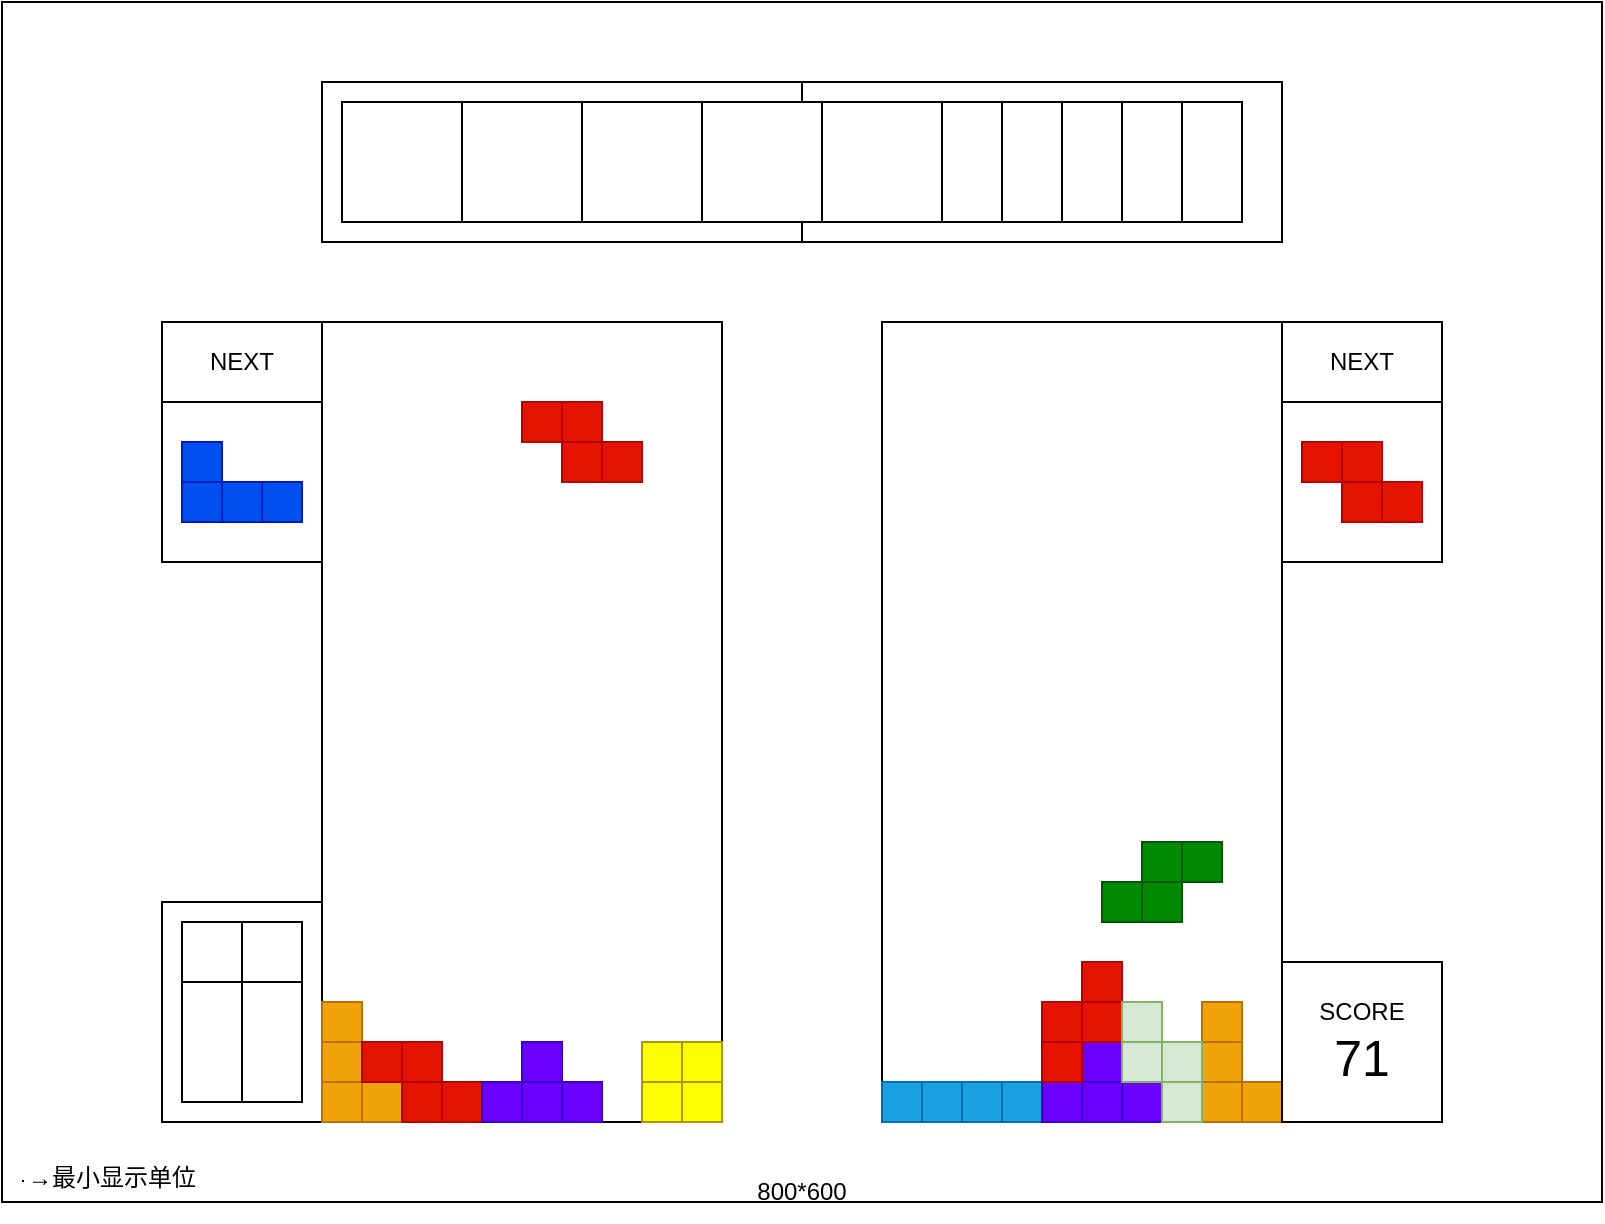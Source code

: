 <mxfile version="20.6.0" type="github">
  <diagram id="5oXw0mRgHBzclAZyAbjB" name="第 1 页">
    <mxGraphModel dx="537" dy="282" grid="1" gridSize="10" guides="1" tooltips="1" connect="1" arrows="1" fold="1" page="0" pageScale="1" pageWidth="827" pageHeight="1169" math="0" shadow="0">
      <root>
        <mxCell id="0" />
        <mxCell id="1" parent="0" />
        <mxCell id="F8sjzibDddwQlHmZez1S-1" value="" style="rounded=0;whiteSpace=wrap;html=1;fillColor=none;movable=0;resizable=0;rotatable=0;deletable=0;editable=0;connectable=0;" parent="1" vertex="1">
          <mxGeometry y="160" width="800" height="600" as="geometry" />
        </mxCell>
        <mxCell id="F8sjzibDddwQlHmZez1S-2" value="" style="rounded=0;whiteSpace=wrap;html=1;fillColor=none;movable=0;resizable=0;rotatable=0;deletable=0;editable=0;connectable=0;" parent="1" vertex="1">
          <mxGeometry x="440" y="320" width="200" height="400" as="geometry" />
        </mxCell>
        <mxCell id="F8sjzibDddwQlHmZez1S-3" value="" style="rounded=0;whiteSpace=wrap;html=1;fillColor=none;movable=0;resizable=0;rotatable=0;deletable=0;editable=0;connectable=0;" parent="1" vertex="1">
          <mxGeometry x="160" y="320" width="200" height="400" as="geometry" />
        </mxCell>
        <mxCell id="F8sjzibDddwQlHmZez1S-8" value="800*600" style="text;html=1;strokeColor=none;fillColor=none;align=center;verticalAlign=middle;whiteSpace=wrap;rounded=0;" parent="1" vertex="1">
          <mxGeometry x="370" y="740" width="60" height="30" as="geometry" />
        </mxCell>
        <mxCell id="F8sjzibDddwQlHmZez1S-10" value="SCORE&lt;br&gt;&lt;font style=&quot;font-size: 25px;&quot;&gt;69&lt;/font&gt;" style="rounded=0;whiteSpace=wrap;html=1;fillColor=none;movable=1;resizable=1;rotatable=1;deletable=1;editable=1;connectable=1;" parent="1" vertex="1">
          <mxGeometry x="80" y="610" width="80" height="110" as="geometry" />
        </mxCell>
        <mxCell id="F8sjzibDddwQlHmZez1S-11" value="NEXT" style="rounded=0;whiteSpace=wrap;html=1;fillColor=none;movable=0;resizable=0;rotatable=0;deletable=0;editable=0;connectable=0;" parent="1" vertex="1">
          <mxGeometry x="80" y="320" width="80" height="40" as="geometry" />
        </mxCell>
        <mxCell id="F8sjzibDddwQlHmZez1S-12" value="NEXT" style="rounded=0;whiteSpace=wrap;html=1;fillColor=none;movable=0;resizable=0;rotatable=0;deletable=0;editable=0;connectable=0;" parent="1" vertex="1">
          <mxGeometry x="640" y="320" width="80" height="40" as="geometry" />
        </mxCell>
        <mxCell id="F8sjzibDddwQlHmZez1S-13" value="TIME REMAINING&lt;br&gt;&lt;font style=&quot;font-size: 25px;&quot;&gt;03:25&lt;/font&gt;" style="rounded=0;whiteSpace=wrap;html=1;fillColor=none;movable=1;resizable=1;rotatable=1;deletable=1;editable=1;connectable=1;" parent="1" vertex="1">
          <mxGeometry x="160" y="200" width="240" height="80" as="geometry" />
        </mxCell>
        <mxCell id="F8sjzibDddwQlHmZez1S-14" value="" style="rounded=0;whiteSpace=wrap;html=1;fillColor=none;movable=1;resizable=1;rotatable=1;deletable=1;editable=1;connectable=1;" parent="1" vertex="1">
          <mxGeometry x="640" y="360" width="80" height="80" as="geometry" />
        </mxCell>
        <mxCell id="F8sjzibDddwQlHmZez1S-15" value="" style="rounded=0;whiteSpace=wrap;html=1;fillColor=none;movable=1;resizable=1;rotatable=1;deletable=1;editable=1;connectable=1;" parent="1" vertex="1">
          <mxGeometry x="80" y="360" width="80" height="80" as="geometry" />
        </mxCell>
        <mxCell id="F8sjzibDddwQlHmZez1S-34" value="" style="group" parent="1" vertex="1" connectable="0">
          <mxGeometry x="160" y="660" width="40" height="60" as="geometry" />
        </mxCell>
        <mxCell id="F8sjzibDddwQlHmZez1S-16" value="" style="rounded=0;whiteSpace=wrap;html=1;fillColor=#f0a30a;strokeColor=#BD7000;fontColor=#000000;" parent="F8sjzibDddwQlHmZez1S-34" vertex="1">
          <mxGeometry y="40" width="20" height="20" as="geometry" />
        </mxCell>
        <mxCell id="F8sjzibDddwQlHmZez1S-17" value="" style="rounded=0;whiteSpace=wrap;html=1;fillColor=#f0a30a;strokeColor=#BD7000;fontColor=#000000;" parent="F8sjzibDddwQlHmZez1S-34" vertex="1">
          <mxGeometry x="20" y="40" width="20" height="20" as="geometry" />
        </mxCell>
        <mxCell id="F8sjzibDddwQlHmZez1S-30" value="" style="rounded=0;whiteSpace=wrap;html=1;fillColor=#f0a30a;strokeColor=#BD7000;fontColor=#000000;" parent="F8sjzibDddwQlHmZez1S-34" vertex="1">
          <mxGeometry y="20" width="20" height="20" as="geometry" />
        </mxCell>
        <mxCell id="F8sjzibDddwQlHmZez1S-31" value="" style="rounded=0;whiteSpace=wrap;html=1;fillColor=#f0a30a;strokeColor=#BD7000;fontColor=#000000;" parent="F8sjzibDddwQlHmZez1S-34" vertex="1">
          <mxGeometry width="20" height="20" as="geometry" />
        </mxCell>
        <mxCell id="F8sjzibDddwQlHmZez1S-35" value="" style="group" parent="1" vertex="1" connectable="0">
          <mxGeometry x="180" y="680" width="60" height="40" as="geometry" />
        </mxCell>
        <mxCell id="F8sjzibDddwQlHmZez1S-18" value="" style="rounded=0;whiteSpace=wrap;html=1;fillColor=#e51400;strokeColor=#B20000;fontColor=#ffffff;" parent="F8sjzibDddwQlHmZez1S-35" vertex="1">
          <mxGeometry x="20" y="20" width="20" height="20" as="geometry" />
        </mxCell>
        <mxCell id="F8sjzibDddwQlHmZez1S-19" value="" style="rounded=0;whiteSpace=wrap;html=1;fillColor=#e51400;strokeColor=#B20000;fontColor=#ffffff;" parent="F8sjzibDddwQlHmZez1S-35" vertex="1">
          <mxGeometry x="40" y="20" width="20" height="20" as="geometry" />
        </mxCell>
        <mxCell id="F8sjzibDddwQlHmZez1S-32" value="" style="rounded=0;whiteSpace=wrap;html=1;fillColor=#e51400;strokeColor=#B20000;fontColor=#ffffff;" parent="F8sjzibDddwQlHmZez1S-35" vertex="1">
          <mxGeometry x="20" width="20" height="20" as="geometry" />
        </mxCell>
        <mxCell id="F8sjzibDddwQlHmZez1S-33" value="" style="rounded=0;whiteSpace=wrap;html=1;fillColor=#e51400;strokeColor=#B20000;fontColor=#ffffff;" parent="F8sjzibDddwQlHmZez1S-35" vertex="1">
          <mxGeometry width="20" height="20" as="geometry" />
        </mxCell>
        <mxCell id="F8sjzibDddwQlHmZez1S-36" value="" style="group" parent="1" vertex="1" connectable="0">
          <mxGeometry x="240" y="680" width="60" height="40" as="geometry" />
        </mxCell>
        <mxCell id="F8sjzibDddwQlHmZez1S-20" value="" style="rounded=0;whiteSpace=wrap;html=1;fillColor=#6a00ff;strokeColor=#3700CC;fontColor=#ffffff;" parent="F8sjzibDddwQlHmZez1S-36" vertex="1">
          <mxGeometry y="20" width="20" height="20" as="geometry" />
        </mxCell>
        <mxCell id="F8sjzibDddwQlHmZez1S-21" value="" style="rounded=0;whiteSpace=wrap;html=1;fillColor=#6a00ff;strokeColor=#3700CC;fontColor=#ffffff;" parent="F8sjzibDddwQlHmZez1S-36" vertex="1">
          <mxGeometry x="20" y="20" width="20" height="20" as="geometry" />
        </mxCell>
        <mxCell id="F8sjzibDddwQlHmZez1S-22" value="" style="rounded=0;whiteSpace=wrap;html=1;fillColor=#6a00ff;strokeColor=#3700CC;fontColor=#ffffff;" parent="F8sjzibDddwQlHmZez1S-36" vertex="1">
          <mxGeometry x="40" y="20" width="20" height="20" as="geometry" />
        </mxCell>
        <mxCell id="F8sjzibDddwQlHmZez1S-29" value="" style="rounded=0;whiteSpace=wrap;html=1;fillColor=#6a00ff;strokeColor=#3700CC;fontColor=#ffffff;" parent="F8sjzibDddwQlHmZez1S-36" vertex="1">
          <mxGeometry x="20" width="20" height="20" as="geometry" />
        </mxCell>
        <mxCell id="F8sjzibDddwQlHmZez1S-37" value="" style="group" parent="1" vertex="1" connectable="0">
          <mxGeometry x="320" y="680" width="40" height="40" as="geometry" />
        </mxCell>
        <mxCell id="F8sjzibDddwQlHmZez1S-23" value="" style="rounded=0;whiteSpace=wrap;html=1;fillColor=#FFFF00;strokeColor=#B09500;fontColor=#000000;" parent="F8sjzibDddwQlHmZez1S-37" vertex="1">
          <mxGeometry x="20" y="20" width="20" height="20" as="geometry" />
        </mxCell>
        <mxCell id="F8sjzibDddwQlHmZez1S-26" value="" style="rounded=0;whiteSpace=wrap;html=1;fillColor=#FFFF00;strokeColor=#B09500;fontColor=#000000;" parent="F8sjzibDddwQlHmZez1S-37" vertex="1">
          <mxGeometry y="20" width="20" height="20" as="geometry" />
        </mxCell>
        <mxCell id="F8sjzibDddwQlHmZez1S-27" value="" style="rounded=0;whiteSpace=wrap;html=1;fillColor=#FFFF00;strokeColor=#B09500;fontColor=#000000;" parent="F8sjzibDddwQlHmZez1S-37" vertex="1">
          <mxGeometry x="20" width="20" height="20" as="geometry" />
        </mxCell>
        <mxCell id="F8sjzibDddwQlHmZez1S-28" value="" style="rounded=0;whiteSpace=wrap;html=1;fillColor=#FFFF00;strokeColor=#B09500;fontColor=#000000;" parent="F8sjzibDddwQlHmZez1S-37" vertex="1">
          <mxGeometry width="20" height="20" as="geometry" />
        </mxCell>
        <mxCell id="F8sjzibDddwQlHmZez1S-38" value="" style="group;rotation=-90;" parent="1" vertex="1" connectable="0">
          <mxGeometry x="100" y="370" width="40" height="60" as="geometry" />
        </mxCell>
        <mxCell id="F8sjzibDddwQlHmZez1S-39" value="" style="rounded=0;whiteSpace=wrap;html=1;fillColor=#0050ef;strokeColor=#001DBC;fontColor=#ffffff;rotation=-90;" parent="F8sjzibDddwQlHmZez1S-38" vertex="1">
          <mxGeometry x="30" y="30" width="20" height="20" as="geometry" />
        </mxCell>
        <mxCell id="F8sjzibDddwQlHmZez1S-40" value="" style="rounded=0;whiteSpace=wrap;html=1;fillColor=#0050ef;strokeColor=#001DBC;fontColor=#ffffff;rotation=-90;" parent="F8sjzibDddwQlHmZez1S-38" vertex="1">
          <mxGeometry x="-10" y="10" width="20" height="20" as="geometry" />
        </mxCell>
        <mxCell id="F8sjzibDddwQlHmZez1S-41" value="" style="rounded=0;whiteSpace=wrap;html=1;fillColor=#0050ef;strokeColor=#001DBC;fontColor=#ffffff;rotation=-90;" parent="F8sjzibDddwQlHmZez1S-38" vertex="1">
          <mxGeometry x="10" y="30" width="20" height="20" as="geometry" />
        </mxCell>
        <mxCell id="F8sjzibDddwQlHmZez1S-42" value="" style="rounded=0;whiteSpace=wrap;html=1;fillColor=#0050ef;strokeColor=#001DBC;fontColor=#ffffff;rotation=-90;" parent="F8sjzibDddwQlHmZez1S-38" vertex="1">
          <mxGeometry x="-10" y="30" width="20" height="20" as="geometry" />
        </mxCell>
        <mxCell id="F8sjzibDddwQlHmZez1S-53" value="" style="group" parent="1" vertex="1" connectable="0">
          <mxGeometry x="440" y="700" width="80" height="20" as="geometry" />
        </mxCell>
        <mxCell id="F8sjzibDddwQlHmZez1S-51" value="" style="rounded=0;whiteSpace=wrap;html=1;fillColor=#1ba1e2;strokeColor=#006EAF;fontColor=#ffffff;" parent="F8sjzibDddwQlHmZez1S-53" vertex="1">
          <mxGeometry x="40" width="20" height="20" as="geometry" />
        </mxCell>
        <mxCell id="F8sjzibDddwQlHmZez1S-52" value="" style="rounded=0;whiteSpace=wrap;html=1;fillColor=#1ba1e2;strokeColor=#006EAF;fontColor=#ffffff;" parent="F8sjzibDddwQlHmZez1S-53" vertex="1">
          <mxGeometry x="60" width="20" height="20" as="geometry" />
        </mxCell>
        <mxCell id="F8sjzibDddwQlHmZez1S-49" value="" style="rounded=0;whiteSpace=wrap;html=1;fillColor=#1ba1e2;strokeColor=#006EAF;fontColor=#ffffff;" parent="F8sjzibDddwQlHmZez1S-53" vertex="1">
          <mxGeometry x="20" width="20" height="20" as="geometry" />
        </mxCell>
        <mxCell id="F8sjzibDddwQlHmZez1S-50" value="" style="rounded=0;whiteSpace=wrap;html=1;fillColor=#1ba1e2;strokeColor=#006EAF;fontColor=#ffffff;" parent="F8sjzibDddwQlHmZez1S-53" vertex="1">
          <mxGeometry width="20" height="20" as="geometry" />
        </mxCell>
        <mxCell id="F8sjzibDddwQlHmZez1S-58" value="" style="group" parent="1" vertex="1" connectable="0">
          <mxGeometry x="520" y="680" width="60" height="40" as="geometry" />
        </mxCell>
        <mxCell id="F8sjzibDddwQlHmZez1S-59" value="" style="rounded=0;whiteSpace=wrap;html=1;fillColor=#6a00ff;strokeColor=#3700CC;fontColor=#ffffff;" parent="F8sjzibDddwQlHmZez1S-58" vertex="1">
          <mxGeometry y="20" width="20" height="20" as="geometry" />
        </mxCell>
        <mxCell id="F8sjzibDddwQlHmZez1S-60" value="" style="rounded=0;whiteSpace=wrap;html=1;fillColor=#6a00ff;strokeColor=#3700CC;fontColor=#ffffff;" parent="F8sjzibDddwQlHmZez1S-58" vertex="1">
          <mxGeometry x="20" y="20" width="20" height="20" as="geometry" />
        </mxCell>
        <mxCell id="F8sjzibDddwQlHmZez1S-61" value="" style="rounded=0;whiteSpace=wrap;html=1;fillColor=#6a00ff;strokeColor=#3700CC;fontColor=#ffffff;" parent="F8sjzibDddwQlHmZez1S-58" vertex="1">
          <mxGeometry x="40" y="20" width="20" height="20" as="geometry" />
        </mxCell>
        <mxCell id="F8sjzibDddwQlHmZez1S-62" value="" style="rounded=0;whiteSpace=wrap;html=1;fillColor=#6a00ff;strokeColor=#3700CC;fontColor=#ffffff;" parent="F8sjzibDddwQlHmZez1S-58" vertex="1">
          <mxGeometry x="20" width="20" height="20" as="geometry" />
        </mxCell>
        <mxCell id="F8sjzibDddwQlHmZez1S-63" value="" style="group;rotation=90;" parent="1" vertex="1" connectable="0">
          <mxGeometry x="510" y="650" width="60" height="40" as="geometry" />
        </mxCell>
        <mxCell id="F8sjzibDddwQlHmZez1S-64" value="" style="rounded=0;whiteSpace=wrap;html=1;fillColor=#e51400;strokeColor=#B20000;fontColor=#ffffff;rotation=90;" parent="F8sjzibDddwQlHmZez1S-63" vertex="1">
          <mxGeometry x="10" y="10" width="20" height="20" as="geometry" />
        </mxCell>
        <mxCell id="F8sjzibDddwQlHmZez1S-65" value="" style="rounded=0;whiteSpace=wrap;html=1;fillColor=#e51400;strokeColor=#B20000;fontColor=#ffffff;rotation=90;" parent="F8sjzibDddwQlHmZez1S-63" vertex="1">
          <mxGeometry x="10" y="30" width="20" height="20" as="geometry" />
        </mxCell>
        <mxCell id="F8sjzibDddwQlHmZez1S-66" value="" style="rounded=0;whiteSpace=wrap;html=1;fillColor=#e51400;strokeColor=#B20000;fontColor=#ffffff;rotation=90;" parent="F8sjzibDddwQlHmZez1S-63" vertex="1">
          <mxGeometry x="30" y="10" width="20" height="20" as="geometry" />
        </mxCell>
        <mxCell id="F8sjzibDddwQlHmZez1S-67" value="" style="rounded=0;whiteSpace=wrap;html=1;fillColor=#e51400;strokeColor=#B20000;fontColor=#ffffff;rotation=90;" parent="F8sjzibDddwQlHmZez1S-63" vertex="1">
          <mxGeometry x="30" y="-10" width="20" height="20" as="geometry" />
        </mxCell>
        <mxCell id="F8sjzibDddwQlHmZez1S-68" value="" style="group" parent="1" vertex="1" connectable="0">
          <mxGeometry x="600" y="660" width="40" height="60" as="geometry" />
        </mxCell>
        <mxCell id="F8sjzibDddwQlHmZez1S-69" value="" style="rounded=0;whiteSpace=wrap;html=1;fillColor=#f0a30a;strokeColor=#BD7000;fontColor=#000000;" parent="F8sjzibDddwQlHmZez1S-68" vertex="1">
          <mxGeometry y="40" width="20" height="20" as="geometry" />
        </mxCell>
        <mxCell id="F8sjzibDddwQlHmZez1S-70" value="" style="rounded=0;whiteSpace=wrap;html=1;fillColor=#f0a30a;strokeColor=#BD7000;fontColor=#000000;" parent="F8sjzibDddwQlHmZez1S-68" vertex="1">
          <mxGeometry x="20" y="40" width="20" height="20" as="geometry" />
        </mxCell>
        <mxCell id="F8sjzibDddwQlHmZez1S-71" value="" style="rounded=0;whiteSpace=wrap;html=1;fillColor=#f0a30a;strokeColor=#BD7000;fontColor=#000000;" parent="F8sjzibDddwQlHmZez1S-68" vertex="1">
          <mxGeometry y="20" width="20" height="20" as="geometry" />
        </mxCell>
        <mxCell id="F8sjzibDddwQlHmZez1S-72" value="" style="rounded=0;whiteSpace=wrap;html=1;fillColor=#f0a30a;strokeColor=#BD7000;fontColor=#000000;" parent="F8sjzibDddwQlHmZez1S-68" vertex="1">
          <mxGeometry width="20" height="20" as="geometry" />
        </mxCell>
        <mxCell id="F8sjzibDddwQlHmZez1S-73" value="" style="group;rotation=-180;" parent="1" vertex="1" connectable="0">
          <mxGeometry x="550" y="580" width="60" height="40" as="geometry" />
        </mxCell>
        <mxCell id="F8sjzibDddwQlHmZez1S-74" value="" style="rounded=0;whiteSpace=wrap;html=1;fillColor=#008a00;strokeColor=#005700;fontColor=#ffffff;rotation=-180;" parent="F8sjzibDddwQlHmZez1S-73" vertex="1">
          <mxGeometry x="20" width="20" height="20" as="geometry" />
        </mxCell>
        <mxCell id="F8sjzibDddwQlHmZez1S-75" value="" style="rounded=0;whiteSpace=wrap;html=1;fillColor=#008a00;strokeColor=#005700;fontColor=#ffffff;rotation=-180;" parent="F8sjzibDddwQlHmZez1S-73" vertex="1">
          <mxGeometry x="40" width="20" height="20" as="geometry" />
        </mxCell>
        <mxCell id="F8sjzibDddwQlHmZez1S-76" value="" style="rounded=0;whiteSpace=wrap;html=1;fillColor=#008a00;strokeColor=#005700;fontColor=#ffffff;rotation=-180;" parent="F8sjzibDddwQlHmZez1S-73" vertex="1">
          <mxGeometry x="20" y="20" width="20" height="20" as="geometry" />
        </mxCell>
        <mxCell id="F8sjzibDddwQlHmZez1S-77" value="" style="rounded=0;whiteSpace=wrap;html=1;fillColor=#008a00;strokeColor=#005700;fontColor=#ffffff;rotation=-180;" parent="F8sjzibDddwQlHmZez1S-73" vertex="1">
          <mxGeometry y="20" width="20" height="20" as="geometry" />
        </mxCell>
        <mxCell id="F8sjzibDddwQlHmZez1S-89" value="SCORE&lt;br&gt;&lt;span style=&quot;font-size: 25px;&quot;&gt;71&lt;/span&gt;" style="rounded=0;whiteSpace=wrap;html=1;fillColor=none;movable=0;resizable=0;rotatable=0;deletable=0;editable=0;connectable=0;" parent="1" vertex="1">
          <mxGeometry x="640" y="640" width="80" height="80" as="geometry" />
        </mxCell>
        <mxCell id="F8sjzibDddwQlHmZez1S-100" value="&lt;font style=&quot;font-size: 25px;&quot;&gt;P2 IS WINNER!&lt;/font&gt;" style="rounded=0;whiteSpace=wrap;html=1;fillColor=none;movable=1;resizable=1;rotatable=1;deletable=1;editable=1;connectable=1;" parent="1" vertex="1">
          <mxGeometry x="400" y="200" width="240" height="80" as="geometry" />
        </mxCell>
        <mxCell id="F8sjzibDddwQlHmZez1S-101" value="OR" style="text;html=1;strokeColor=none;fillColor=none;align=center;verticalAlign=middle;whiteSpace=wrap;rounded=0;" parent="1" vertex="1">
          <mxGeometry x="370" y="225" width="60" height="30" as="geometry" />
        </mxCell>
        <mxCell id="F8sjzibDddwQlHmZez1S-102" value="" style="group" parent="1" vertex="1" connectable="0">
          <mxGeometry x="260" y="360" width="60" height="40" as="geometry" />
        </mxCell>
        <mxCell id="F8sjzibDddwQlHmZez1S-103" value="" style="rounded=0;whiteSpace=wrap;html=1;fillColor=#e51400;strokeColor=#B20000;fontColor=#ffffff;" parent="F8sjzibDddwQlHmZez1S-102" vertex="1">
          <mxGeometry x="20" y="20" width="20" height="20" as="geometry" />
        </mxCell>
        <mxCell id="F8sjzibDddwQlHmZez1S-104" value="" style="rounded=0;whiteSpace=wrap;html=1;fillColor=#e51400;strokeColor=#B20000;fontColor=#ffffff;" parent="F8sjzibDddwQlHmZez1S-102" vertex="1">
          <mxGeometry x="40" y="20" width="20" height="20" as="geometry" />
        </mxCell>
        <mxCell id="F8sjzibDddwQlHmZez1S-105" value="" style="rounded=0;whiteSpace=wrap;html=1;fillColor=#e51400;strokeColor=#B20000;fontColor=#ffffff;" parent="F8sjzibDddwQlHmZez1S-102" vertex="1">
          <mxGeometry x="20" width="20" height="20" as="geometry" />
        </mxCell>
        <mxCell id="F8sjzibDddwQlHmZez1S-106" value="" style="rounded=0;whiteSpace=wrap;html=1;fillColor=#e51400;strokeColor=#B20000;fontColor=#ffffff;" parent="F8sjzibDddwQlHmZez1S-102" vertex="1">
          <mxGeometry width="20" height="20" as="geometry" />
        </mxCell>
        <mxCell id="KVjwW78dqXMxwQNabTCl-1" value="" style="rounded=0;whiteSpace=wrap;html=1;strokeColor=none;fillColor=#000000;" parent="1" vertex="1">
          <mxGeometry x="10" y="749" width="1" height="1" as="geometry" />
        </mxCell>
        <mxCell id="KVjwW78dqXMxwQNabTCl-2" value="→最小显示单位" style="text;html=1;strokeColor=none;fillColor=none;align=center;verticalAlign=middle;whiteSpace=wrap;rounded=0;" parent="1" vertex="1">
          <mxGeometry x="5" y="732.5" width="100" height="30" as="geometry" />
        </mxCell>
        <mxCell id="LZAjPerPcCQROmMQ6fTj-1" value="" style="group;rotation=90;" parent="1" vertex="1" connectable="0">
          <mxGeometry x="550" y="670" width="60" height="40" as="geometry" />
        </mxCell>
        <mxCell id="LZAjPerPcCQROmMQ6fTj-2" value="" style="rounded=0;whiteSpace=wrap;html=1;fillColor=#d5e8d4;strokeColor=#82b366;rotation=90;" parent="LZAjPerPcCQROmMQ6fTj-1" vertex="1">
          <mxGeometry x="10" y="10" width="20" height="20" as="geometry" />
        </mxCell>
        <mxCell id="LZAjPerPcCQROmMQ6fTj-3" value="" style="rounded=0;whiteSpace=wrap;html=1;fillColor=#d5e8d4;strokeColor=#82b366;rotation=90;" parent="LZAjPerPcCQROmMQ6fTj-1" vertex="1">
          <mxGeometry x="10" y="-10" width="20" height="20" as="geometry" />
        </mxCell>
        <mxCell id="LZAjPerPcCQROmMQ6fTj-4" value="" style="rounded=0;whiteSpace=wrap;html=1;fillColor=#d5e8d4;strokeColor=#82b366;rotation=90;" parent="LZAjPerPcCQROmMQ6fTj-1" vertex="1">
          <mxGeometry x="30" y="10" width="20" height="20" as="geometry" />
        </mxCell>
        <mxCell id="LZAjPerPcCQROmMQ6fTj-5" value="" style="rounded=0;whiteSpace=wrap;html=1;fillColor=#d5e8d4;strokeColor=#82b366;rotation=90;" parent="LZAjPerPcCQROmMQ6fTj-1" vertex="1">
          <mxGeometry x="30" y="30" width="20" height="20" as="geometry" />
        </mxCell>
        <mxCell id="6uKrJ72Y7NZ556hVUs0e-22" value="" style="group;rotation=-180;" parent="1" vertex="1" connectable="0">
          <mxGeometry x="650" y="380" width="60" height="40" as="geometry" />
        </mxCell>
        <mxCell id="6uKrJ72Y7NZ556hVUs0e-23" value="" style="rounded=0;whiteSpace=wrap;html=1;fillColor=#e51400;strokeColor=#B20000;fontColor=#ffffff;rotation=-180;" parent="6uKrJ72Y7NZ556hVUs0e-22" vertex="1">
          <mxGeometry x="20" width="20" height="20" as="geometry" />
        </mxCell>
        <mxCell id="6uKrJ72Y7NZ556hVUs0e-24" value="" style="rounded=0;whiteSpace=wrap;html=1;fillColor=#e51400;strokeColor=#B20000;fontColor=#ffffff;rotation=-180;" parent="6uKrJ72Y7NZ556hVUs0e-22" vertex="1">
          <mxGeometry width="20" height="20" as="geometry" />
        </mxCell>
        <mxCell id="6uKrJ72Y7NZ556hVUs0e-25" value="" style="rounded=0;whiteSpace=wrap;html=1;fillColor=#e51400;strokeColor=#B20000;fontColor=#ffffff;rotation=-180;" parent="6uKrJ72Y7NZ556hVUs0e-22" vertex="1">
          <mxGeometry x="20" y="20" width="20" height="20" as="geometry" />
        </mxCell>
        <mxCell id="6uKrJ72Y7NZ556hVUs0e-26" value="" style="rounded=0;whiteSpace=wrap;html=1;fillColor=#e51400;strokeColor=#B20000;fontColor=#ffffff;rotation=-180;" parent="6uKrJ72Y7NZ556hVUs0e-22" vertex="1">
          <mxGeometry x="40" y="20" width="20" height="20" as="geometry" />
        </mxCell>
        <mxCell id="hWuAa5udy5YvLI1RqOYz-1" value="" style="rounded=0;whiteSpace=wrap;html=1;" vertex="1" parent="1">
          <mxGeometry x="90" y="650" width="30" height="60" as="geometry" />
        </mxCell>
        <mxCell id="hWuAa5udy5YvLI1RqOYz-3" value="" style="rounded=0;whiteSpace=wrap;html=1;" vertex="1" parent="1">
          <mxGeometry x="120" y="650" width="30" height="60" as="geometry" />
        </mxCell>
        <mxCell id="hWuAa5udy5YvLI1RqOYz-4" value="" style="rounded=0;whiteSpace=wrap;html=1;" vertex="1" parent="1">
          <mxGeometry x="120" y="620" width="30" height="30" as="geometry" />
        </mxCell>
        <mxCell id="hWuAa5udy5YvLI1RqOYz-5" value="" style="rounded=0;whiteSpace=wrap;html=1;" vertex="1" parent="1">
          <mxGeometry x="90" y="620" width="30" height="30" as="geometry" />
        </mxCell>
        <mxCell id="hWuAa5udy5YvLI1RqOYz-6" value="" style="rounded=0;whiteSpace=wrap;html=1;" vertex="1" parent="1">
          <mxGeometry x="170" y="210" width="60" height="60" as="geometry" />
        </mxCell>
        <mxCell id="hWuAa5udy5YvLI1RqOYz-7" value="" style="rounded=0;whiteSpace=wrap;html=1;" vertex="1" parent="1">
          <mxGeometry x="230" y="210" width="60" height="60" as="geometry" />
        </mxCell>
        <mxCell id="hWuAa5udy5YvLI1RqOYz-8" value="" style="rounded=0;whiteSpace=wrap;html=1;" vertex="1" parent="1">
          <mxGeometry x="290" y="210" width="60" height="60" as="geometry" />
        </mxCell>
        <mxCell id="hWuAa5udy5YvLI1RqOYz-9" value="" style="rounded=0;whiteSpace=wrap;html=1;" vertex="1" parent="1">
          <mxGeometry x="350" y="210" width="60" height="60" as="geometry" />
        </mxCell>
        <mxCell id="hWuAa5udy5YvLI1RqOYz-10" value="" style="rounded=0;whiteSpace=wrap;html=1;" vertex="1" parent="1">
          <mxGeometry x="410" y="210" width="60" height="60" as="geometry" />
        </mxCell>
        <mxCell id="hWuAa5udy5YvLI1RqOYz-12" value="" style="rounded=0;whiteSpace=wrap;html=1;" vertex="1" parent="1">
          <mxGeometry x="470" y="210" width="30" height="60" as="geometry" />
        </mxCell>
        <mxCell id="hWuAa5udy5YvLI1RqOYz-13" value="" style="rounded=0;whiteSpace=wrap;html=1;" vertex="1" parent="1">
          <mxGeometry x="500" y="210" width="30" height="60" as="geometry" />
        </mxCell>
        <mxCell id="hWuAa5udy5YvLI1RqOYz-14" value="" style="rounded=0;whiteSpace=wrap;html=1;" vertex="1" parent="1">
          <mxGeometry x="530" y="210" width="30" height="60" as="geometry" />
        </mxCell>
        <mxCell id="hWuAa5udy5YvLI1RqOYz-15" value="" style="rounded=0;whiteSpace=wrap;html=1;" vertex="1" parent="1">
          <mxGeometry x="560" y="210" width="30" height="60" as="geometry" />
        </mxCell>
        <mxCell id="hWuAa5udy5YvLI1RqOYz-16" value="" style="rounded=0;whiteSpace=wrap;html=1;" vertex="1" parent="1">
          <mxGeometry x="590" y="210" width="30" height="60" as="geometry" />
        </mxCell>
      </root>
    </mxGraphModel>
  </diagram>
</mxfile>
